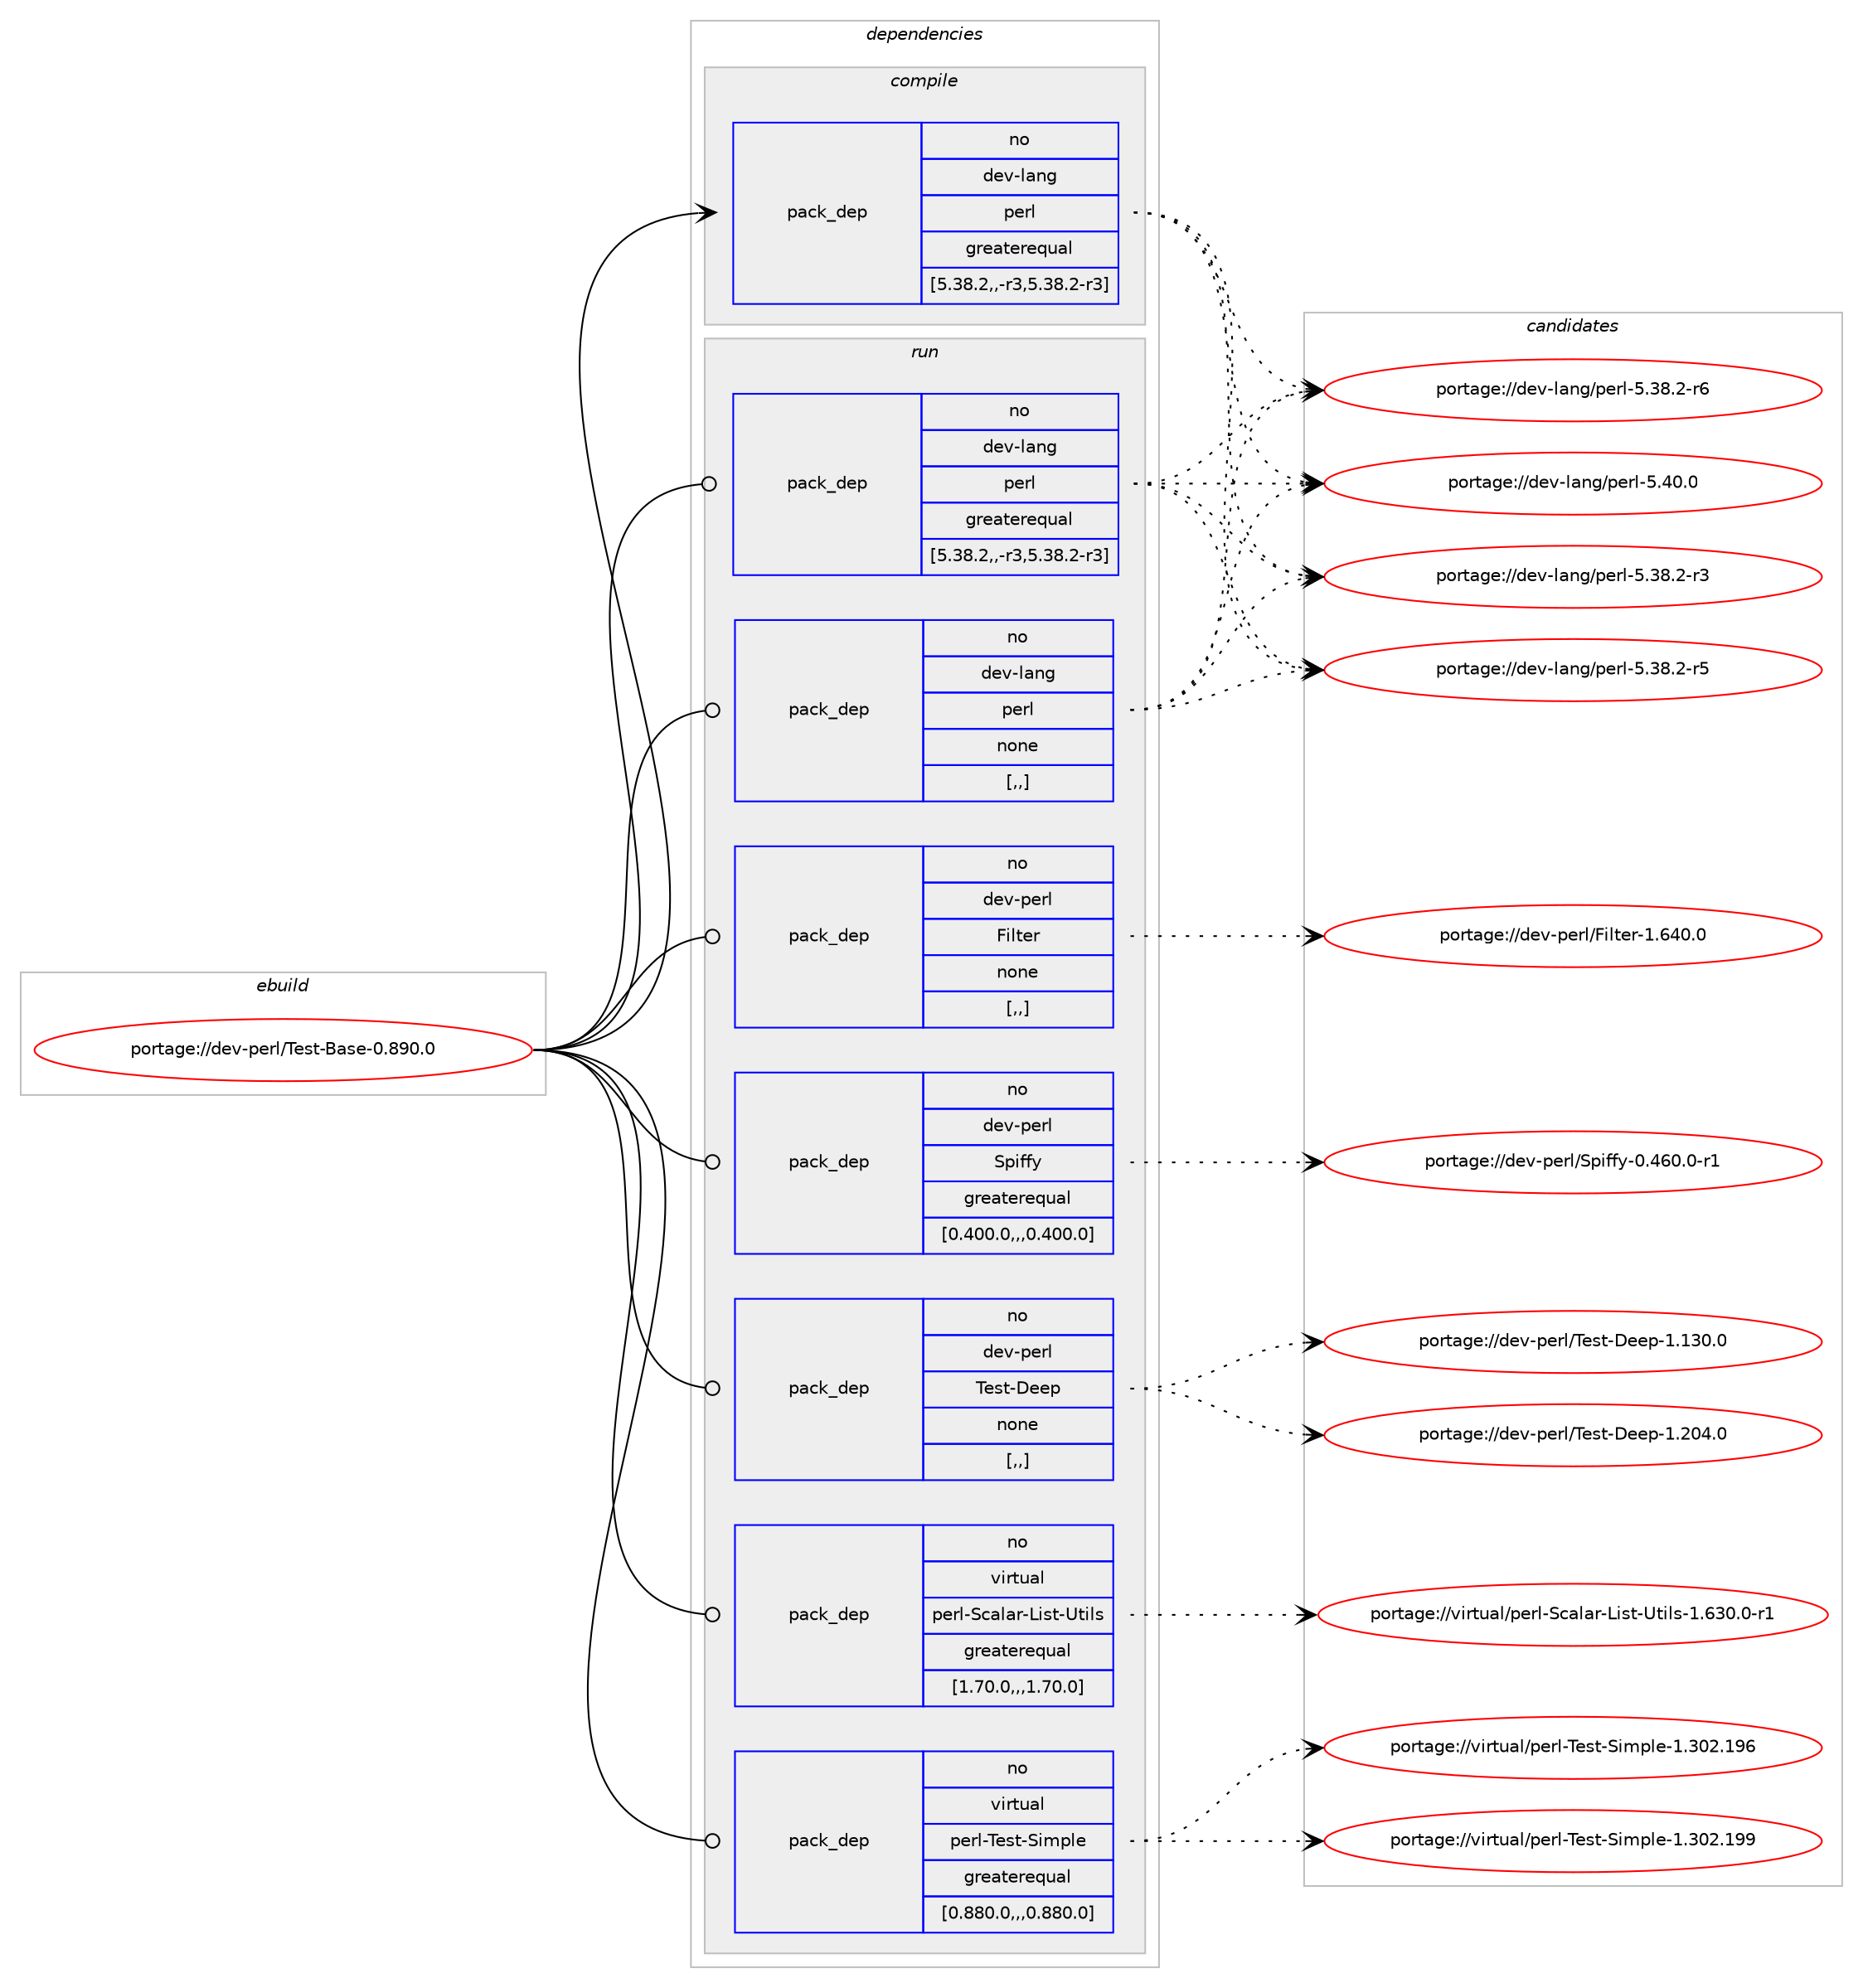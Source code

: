 digraph prolog {

# *************
# Graph options
# *************

newrank=true;
concentrate=true;
compound=true;
graph [rankdir=LR,fontname=Helvetica,fontsize=10,ranksep=1.5];#, ranksep=2.5, nodesep=0.2];
edge  [arrowhead=vee];
node  [fontname=Helvetica,fontsize=10];

# **********
# The ebuild
# **********

subgraph cluster_leftcol {
color=gray;
rank=same;
label=<<i>ebuild</i>>;
id [label="portage://dev-perl/Test-Base-0.890.0", color=red, width=4, href="../dev-perl/Test-Base-0.890.0.svg"];
}

# ****************
# The dependencies
# ****************

subgraph cluster_midcol {
color=gray;
label=<<i>dependencies</i>>;
subgraph cluster_compile {
fillcolor="#eeeeee";
style=filled;
label=<<i>compile</i>>;
subgraph pack103481 {
dependency133843 [label=<<TABLE BORDER="0" CELLBORDER="1" CELLSPACING="0" CELLPADDING="4" WIDTH="220"><TR><TD ROWSPAN="6" CELLPADDING="30">pack_dep</TD></TR><TR><TD WIDTH="110">no</TD></TR><TR><TD>dev-lang</TD></TR><TR><TD>perl</TD></TR><TR><TD>greaterequal</TD></TR><TR><TD>[5.38.2,,-r3,5.38.2-r3]</TD></TR></TABLE>>, shape=none, color=blue];
}
id:e -> dependency133843:w [weight=20,style="solid",arrowhead="vee"];
}
subgraph cluster_compileandrun {
fillcolor="#eeeeee";
style=filled;
label=<<i>compile and run</i>>;
}
subgraph cluster_run {
fillcolor="#eeeeee";
style=filled;
label=<<i>run</i>>;
subgraph pack103482 {
dependency133844 [label=<<TABLE BORDER="0" CELLBORDER="1" CELLSPACING="0" CELLPADDING="4" WIDTH="220"><TR><TD ROWSPAN="6" CELLPADDING="30">pack_dep</TD></TR><TR><TD WIDTH="110">no</TD></TR><TR><TD>dev-lang</TD></TR><TR><TD>perl</TD></TR><TR><TD>greaterequal</TD></TR><TR><TD>[5.38.2,,-r3,5.38.2-r3]</TD></TR></TABLE>>, shape=none, color=blue];
}
id:e -> dependency133844:w [weight=20,style="solid",arrowhead="odot"];
subgraph pack103483 {
dependency133845 [label=<<TABLE BORDER="0" CELLBORDER="1" CELLSPACING="0" CELLPADDING="4" WIDTH="220"><TR><TD ROWSPAN="6" CELLPADDING="30">pack_dep</TD></TR><TR><TD WIDTH="110">no</TD></TR><TR><TD>dev-lang</TD></TR><TR><TD>perl</TD></TR><TR><TD>none</TD></TR><TR><TD>[,,]</TD></TR></TABLE>>, shape=none, color=blue];
}
id:e -> dependency133845:w [weight=20,style="solid",arrowhead="odot"];
subgraph pack103484 {
dependency133846 [label=<<TABLE BORDER="0" CELLBORDER="1" CELLSPACING="0" CELLPADDING="4" WIDTH="220"><TR><TD ROWSPAN="6" CELLPADDING="30">pack_dep</TD></TR><TR><TD WIDTH="110">no</TD></TR><TR><TD>dev-perl</TD></TR><TR><TD>Filter</TD></TR><TR><TD>none</TD></TR><TR><TD>[,,]</TD></TR></TABLE>>, shape=none, color=blue];
}
id:e -> dependency133846:w [weight=20,style="solid",arrowhead="odot"];
subgraph pack103485 {
dependency133847 [label=<<TABLE BORDER="0" CELLBORDER="1" CELLSPACING="0" CELLPADDING="4" WIDTH="220"><TR><TD ROWSPAN="6" CELLPADDING="30">pack_dep</TD></TR><TR><TD WIDTH="110">no</TD></TR><TR><TD>dev-perl</TD></TR><TR><TD>Spiffy</TD></TR><TR><TD>greaterequal</TD></TR><TR><TD>[0.400.0,,,0.400.0]</TD></TR></TABLE>>, shape=none, color=blue];
}
id:e -> dependency133847:w [weight=20,style="solid",arrowhead="odot"];
subgraph pack103486 {
dependency133848 [label=<<TABLE BORDER="0" CELLBORDER="1" CELLSPACING="0" CELLPADDING="4" WIDTH="220"><TR><TD ROWSPAN="6" CELLPADDING="30">pack_dep</TD></TR><TR><TD WIDTH="110">no</TD></TR><TR><TD>dev-perl</TD></TR><TR><TD>Test-Deep</TD></TR><TR><TD>none</TD></TR><TR><TD>[,,]</TD></TR></TABLE>>, shape=none, color=blue];
}
id:e -> dependency133848:w [weight=20,style="solid",arrowhead="odot"];
subgraph pack103487 {
dependency133849 [label=<<TABLE BORDER="0" CELLBORDER="1" CELLSPACING="0" CELLPADDING="4" WIDTH="220"><TR><TD ROWSPAN="6" CELLPADDING="30">pack_dep</TD></TR><TR><TD WIDTH="110">no</TD></TR><TR><TD>virtual</TD></TR><TR><TD>perl-Scalar-List-Utils</TD></TR><TR><TD>greaterequal</TD></TR><TR><TD>[1.70.0,,,1.70.0]</TD></TR></TABLE>>, shape=none, color=blue];
}
id:e -> dependency133849:w [weight=20,style="solid",arrowhead="odot"];
subgraph pack103488 {
dependency133850 [label=<<TABLE BORDER="0" CELLBORDER="1" CELLSPACING="0" CELLPADDING="4" WIDTH="220"><TR><TD ROWSPAN="6" CELLPADDING="30">pack_dep</TD></TR><TR><TD WIDTH="110">no</TD></TR><TR><TD>virtual</TD></TR><TR><TD>perl-Test-Simple</TD></TR><TR><TD>greaterequal</TD></TR><TR><TD>[0.880.0,,,0.880.0]</TD></TR></TABLE>>, shape=none, color=blue];
}
id:e -> dependency133850:w [weight=20,style="solid",arrowhead="odot"];
}
}

# **************
# The candidates
# **************

subgraph cluster_choices {
rank=same;
color=gray;
label=<<i>candidates</i>>;

subgraph choice103481 {
color=black;
nodesep=1;
choice100101118451089711010347112101114108455346515646504511451 [label="portage://dev-lang/perl-5.38.2-r3", color=red, width=4,href="../dev-lang/perl-5.38.2-r3.svg"];
choice100101118451089711010347112101114108455346515646504511453 [label="portage://dev-lang/perl-5.38.2-r5", color=red, width=4,href="../dev-lang/perl-5.38.2-r5.svg"];
choice100101118451089711010347112101114108455346515646504511454 [label="portage://dev-lang/perl-5.38.2-r6", color=red, width=4,href="../dev-lang/perl-5.38.2-r6.svg"];
choice10010111845108971101034711210111410845534652484648 [label="portage://dev-lang/perl-5.40.0", color=red, width=4,href="../dev-lang/perl-5.40.0.svg"];
dependency133843:e -> choice100101118451089711010347112101114108455346515646504511451:w [style=dotted,weight="100"];
dependency133843:e -> choice100101118451089711010347112101114108455346515646504511453:w [style=dotted,weight="100"];
dependency133843:e -> choice100101118451089711010347112101114108455346515646504511454:w [style=dotted,weight="100"];
dependency133843:e -> choice10010111845108971101034711210111410845534652484648:w [style=dotted,weight="100"];
}
subgraph choice103482 {
color=black;
nodesep=1;
choice100101118451089711010347112101114108455346515646504511451 [label="portage://dev-lang/perl-5.38.2-r3", color=red, width=4,href="../dev-lang/perl-5.38.2-r3.svg"];
choice100101118451089711010347112101114108455346515646504511453 [label="portage://dev-lang/perl-5.38.2-r5", color=red, width=4,href="../dev-lang/perl-5.38.2-r5.svg"];
choice100101118451089711010347112101114108455346515646504511454 [label="portage://dev-lang/perl-5.38.2-r6", color=red, width=4,href="../dev-lang/perl-5.38.2-r6.svg"];
choice10010111845108971101034711210111410845534652484648 [label="portage://dev-lang/perl-5.40.0", color=red, width=4,href="../dev-lang/perl-5.40.0.svg"];
dependency133844:e -> choice100101118451089711010347112101114108455346515646504511451:w [style=dotted,weight="100"];
dependency133844:e -> choice100101118451089711010347112101114108455346515646504511453:w [style=dotted,weight="100"];
dependency133844:e -> choice100101118451089711010347112101114108455346515646504511454:w [style=dotted,weight="100"];
dependency133844:e -> choice10010111845108971101034711210111410845534652484648:w [style=dotted,weight="100"];
}
subgraph choice103483 {
color=black;
nodesep=1;
choice100101118451089711010347112101114108455346515646504511451 [label="portage://dev-lang/perl-5.38.2-r3", color=red, width=4,href="../dev-lang/perl-5.38.2-r3.svg"];
choice100101118451089711010347112101114108455346515646504511453 [label="portage://dev-lang/perl-5.38.2-r5", color=red, width=4,href="../dev-lang/perl-5.38.2-r5.svg"];
choice100101118451089711010347112101114108455346515646504511454 [label="portage://dev-lang/perl-5.38.2-r6", color=red, width=4,href="../dev-lang/perl-5.38.2-r6.svg"];
choice10010111845108971101034711210111410845534652484648 [label="portage://dev-lang/perl-5.40.0", color=red, width=4,href="../dev-lang/perl-5.40.0.svg"];
dependency133845:e -> choice100101118451089711010347112101114108455346515646504511451:w [style=dotted,weight="100"];
dependency133845:e -> choice100101118451089711010347112101114108455346515646504511453:w [style=dotted,weight="100"];
dependency133845:e -> choice100101118451089711010347112101114108455346515646504511454:w [style=dotted,weight="100"];
dependency133845:e -> choice10010111845108971101034711210111410845534652484648:w [style=dotted,weight="100"];
}
subgraph choice103484 {
color=black;
nodesep=1;
choice1001011184511210111410847701051081161011144549465452484648 [label="portage://dev-perl/Filter-1.640.0", color=red, width=4,href="../dev-perl/Filter-1.640.0.svg"];
dependency133846:e -> choice1001011184511210111410847701051081161011144549465452484648:w [style=dotted,weight="100"];
}
subgraph choice103485 {
color=black;
nodesep=1;
choice10010111845112101114108478311210510210212145484652544846484511449 [label="portage://dev-perl/Spiffy-0.460.0-r1", color=red, width=4,href="../dev-perl/Spiffy-0.460.0-r1.svg"];
dependency133847:e -> choice10010111845112101114108478311210510210212145484652544846484511449:w [style=dotted,weight="100"];
}
subgraph choice103486 {
color=black;
nodesep=1;
choice10010111845112101114108478410111511645681011011124549464951484648 [label="portage://dev-perl/Test-Deep-1.130.0", color=red, width=4,href="../dev-perl/Test-Deep-1.130.0.svg"];
choice10010111845112101114108478410111511645681011011124549465048524648 [label="portage://dev-perl/Test-Deep-1.204.0", color=red, width=4,href="../dev-perl/Test-Deep-1.204.0.svg"];
dependency133848:e -> choice10010111845112101114108478410111511645681011011124549464951484648:w [style=dotted,weight="100"];
dependency133848:e -> choice10010111845112101114108478410111511645681011011124549465048524648:w [style=dotted,weight="100"];
}
subgraph choice103487 {
color=black;
nodesep=1;
choice118105114116117971084711210111410845839997108971144576105115116458511610510811545494654514846484511449 [label="portage://virtual/perl-Scalar-List-Utils-1.630.0-r1", color=red, width=4,href="../virtual/perl-Scalar-List-Utils-1.630.0-r1.svg"];
dependency133849:e -> choice118105114116117971084711210111410845839997108971144576105115116458511610510811545494654514846484511449:w [style=dotted,weight="100"];
}
subgraph choice103488 {
color=black;
nodesep=1;
choice11810511411611797108471121011141084584101115116458310510911210810145494651485046495754 [label="portage://virtual/perl-Test-Simple-1.302.196", color=red, width=4,href="../virtual/perl-Test-Simple-1.302.196.svg"];
choice11810511411611797108471121011141084584101115116458310510911210810145494651485046495757 [label="portage://virtual/perl-Test-Simple-1.302.199", color=red, width=4,href="../virtual/perl-Test-Simple-1.302.199.svg"];
dependency133850:e -> choice11810511411611797108471121011141084584101115116458310510911210810145494651485046495754:w [style=dotted,weight="100"];
dependency133850:e -> choice11810511411611797108471121011141084584101115116458310510911210810145494651485046495757:w [style=dotted,weight="100"];
}
}

}
